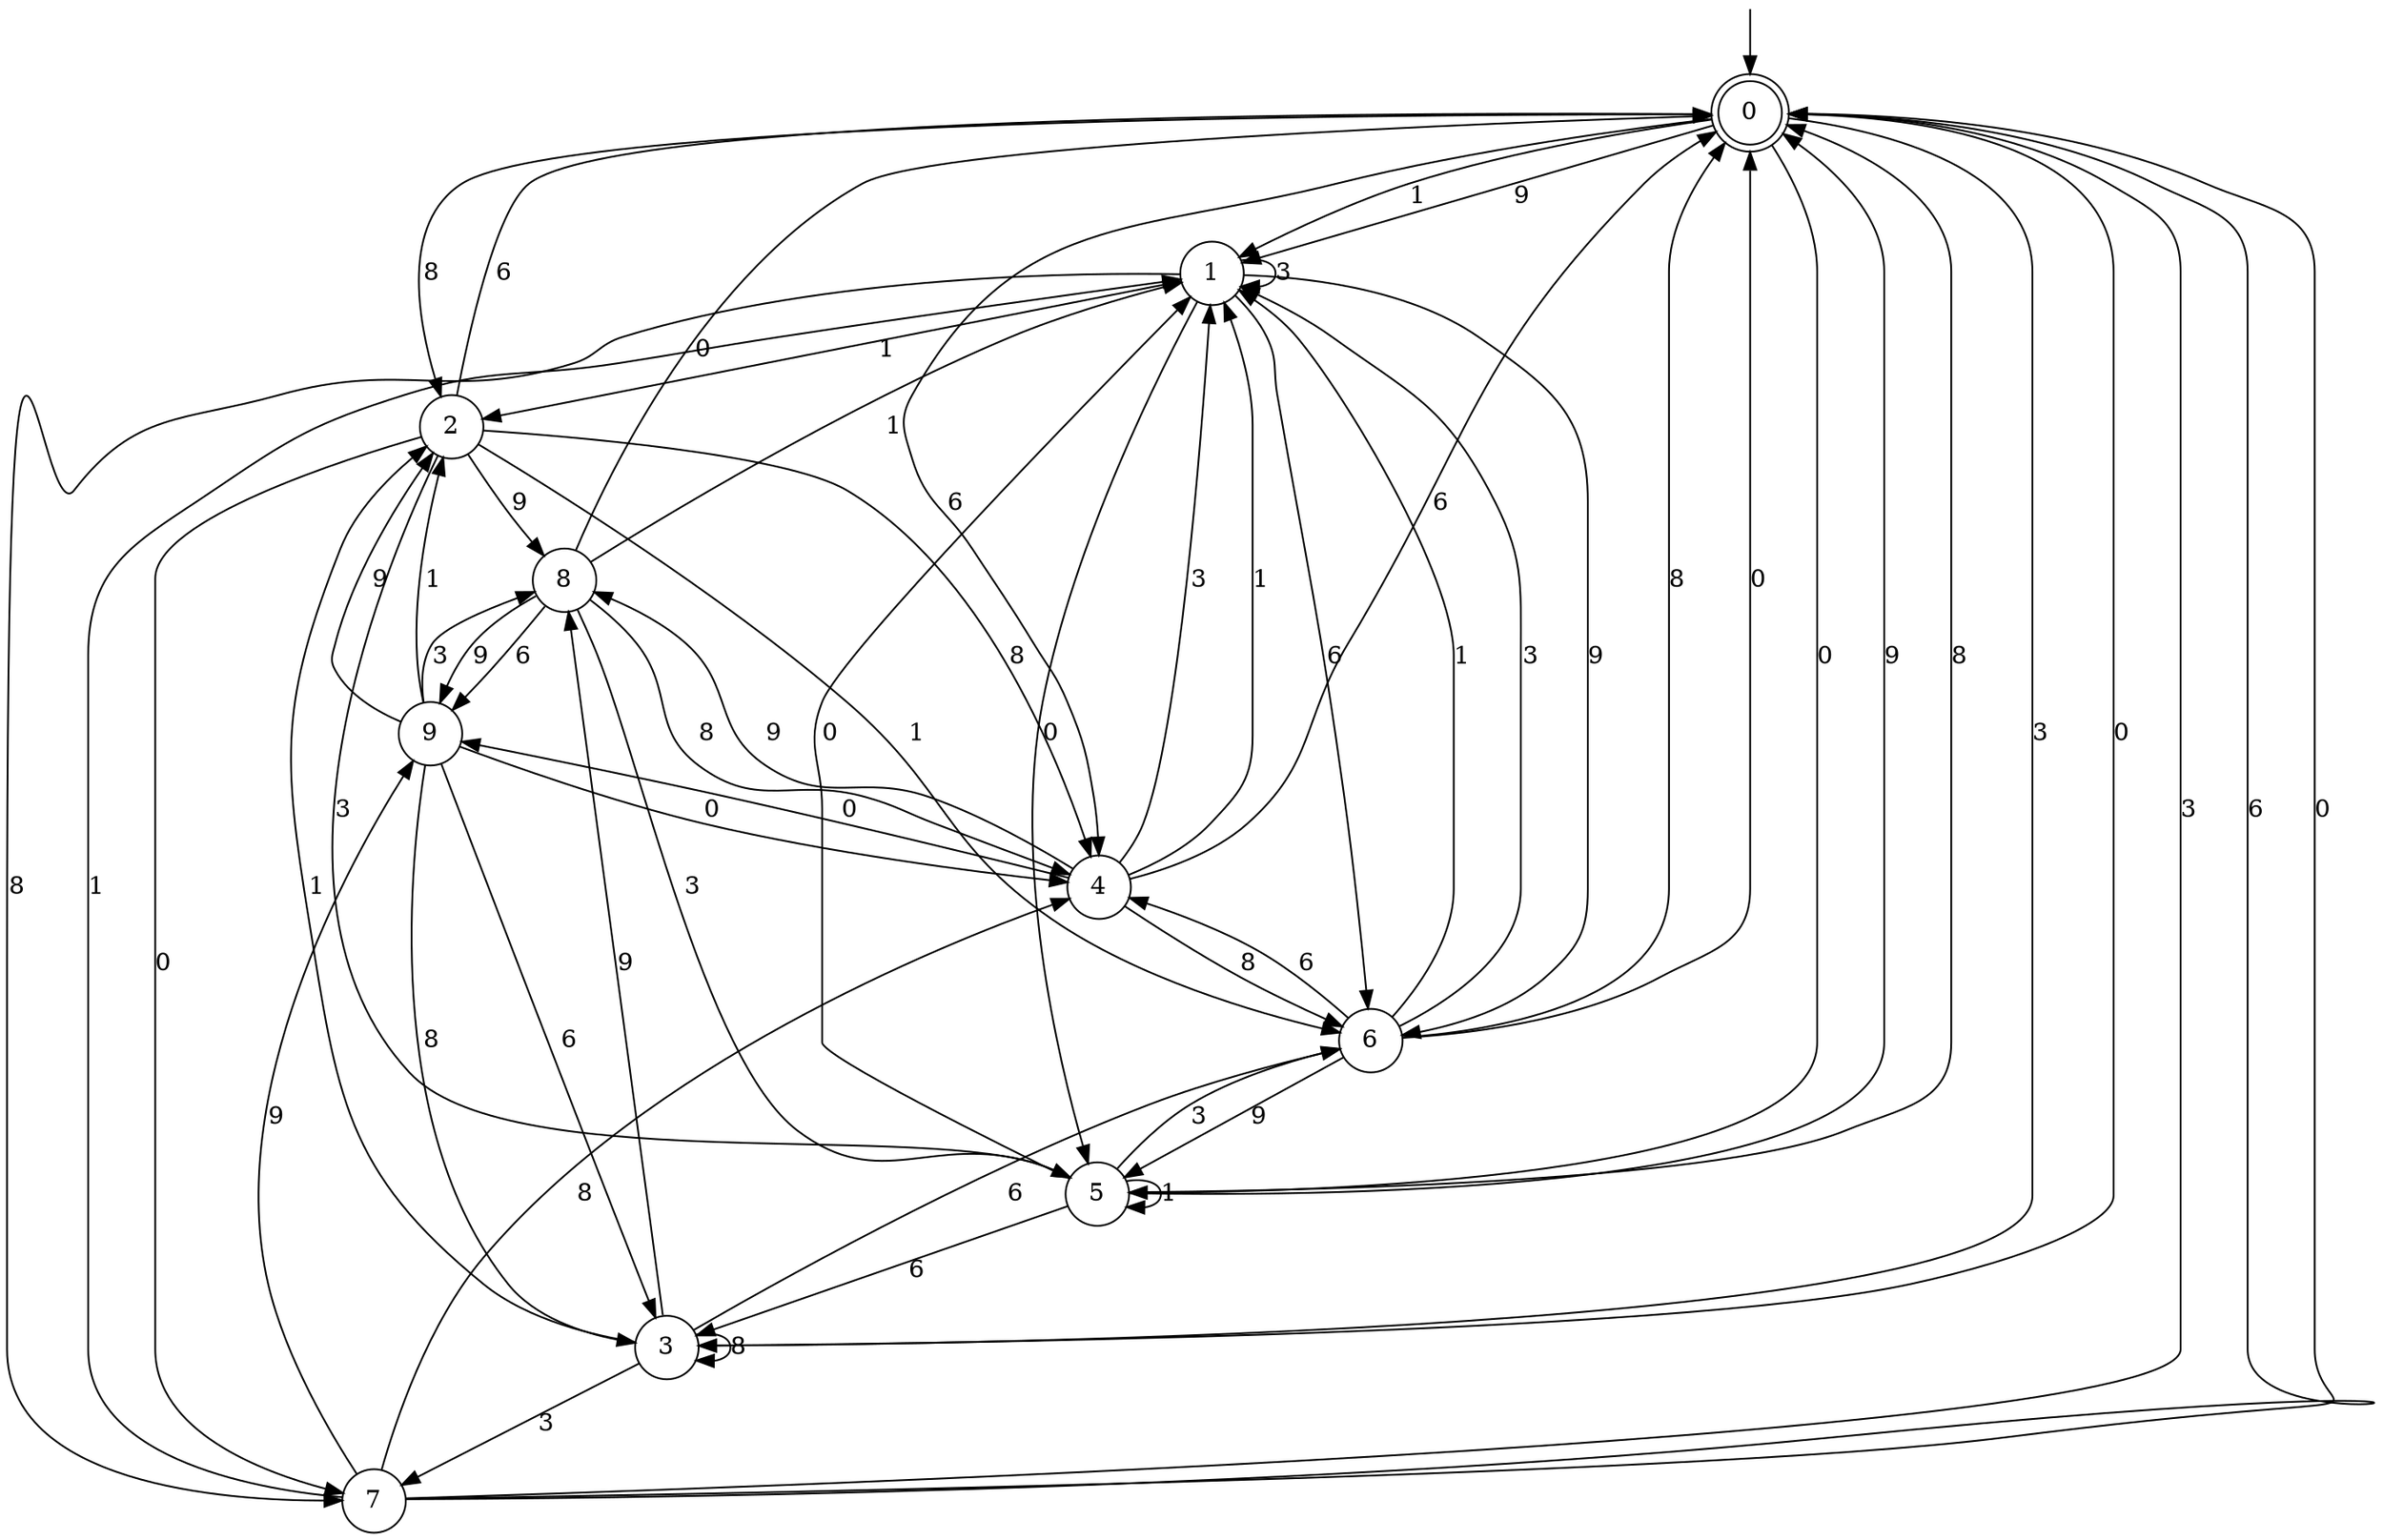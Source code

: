 digraph g {

	s0 [shape="doublecircle" label="0"];
	s1 [shape="circle" label="1"];
	s2 [shape="circle" label="2"];
	s3 [shape="circle" label="3"];
	s4 [shape="circle" label="4"];
	s5 [shape="circle" label="5"];
	s6 [shape="circle" label="6"];
	s7 [shape="circle" label="7"];
	s8 [shape="circle" label="8"];
	s9 [shape="circle" label="9"];
	s0 -> s1 [label="9"];
	s0 -> s2 [label="8"];
	s0 -> s1 [label="1"];
	s0 -> s3 [label="3"];
	s0 -> s4 [label="6"];
	s0 -> s5 [label="0"];
	s1 -> s6 [label="9"];
	s1 -> s7 [label="8"];
	s1 -> s2 [label="1"];
	s1 -> s1 [label="3"];
	s1 -> s6 [label="6"];
	s1 -> s5 [label="0"];
	s2 -> s8 [label="9"];
	s2 -> s4 [label="8"];
	s2 -> s6 [label="1"];
	s2 -> s5 [label="3"];
	s2 -> s0 [label="6"];
	s2 -> s7 [label="0"];
	s3 -> s8 [label="9"];
	s3 -> s3 [label="8"];
	s3 -> s2 [label="1"];
	s3 -> s7 [label="3"];
	s3 -> s6 [label="6"];
	s3 -> s0 [label="0"];
	s4 -> s8 [label="9"];
	s4 -> s6 [label="8"];
	s4 -> s1 [label="1"];
	s4 -> s1 [label="3"];
	s4 -> s0 [label="6"];
	s4 -> s9 [label="0"];
	s5 -> s0 [label="9"];
	s5 -> s0 [label="8"];
	s5 -> s5 [label="1"];
	s5 -> s6 [label="3"];
	s5 -> s3 [label="6"];
	s5 -> s1 [label="0"];
	s6 -> s5 [label="9"];
	s6 -> s0 [label="8"];
	s6 -> s1 [label="1"];
	s6 -> s1 [label="3"];
	s6 -> s4 [label="6"];
	s6 -> s0 [label="0"];
	s7 -> s9 [label="9"];
	s7 -> s4 [label="8"];
	s7 -> s1 [label="1"];
	s7 -> s0 [label="3"];
	s7 -> s0 [label="6"];
	s7 -> s0 [label="0"];
	s8 -> s9 [label="9"];
	s8 -> s4 [label="8"];
	s8 -> s1 [label="1"];
	s8 -> s5 [label="3"];
	s8 -> s9 [label="6"];
	s8 -> s0 [label="0"];
	s9 -> s2 [label="9"];
	s9 -> s3 [label="8"];
	s9 -> s2 [label="1"];
	s9 -> s8 [label="3"];
	s9 -> s3 [label="6"];
	s9 -> s4 [label="0"];

__start0 [label="" shape="none" width="0" height="0"];
__start0 -> s0;

}

